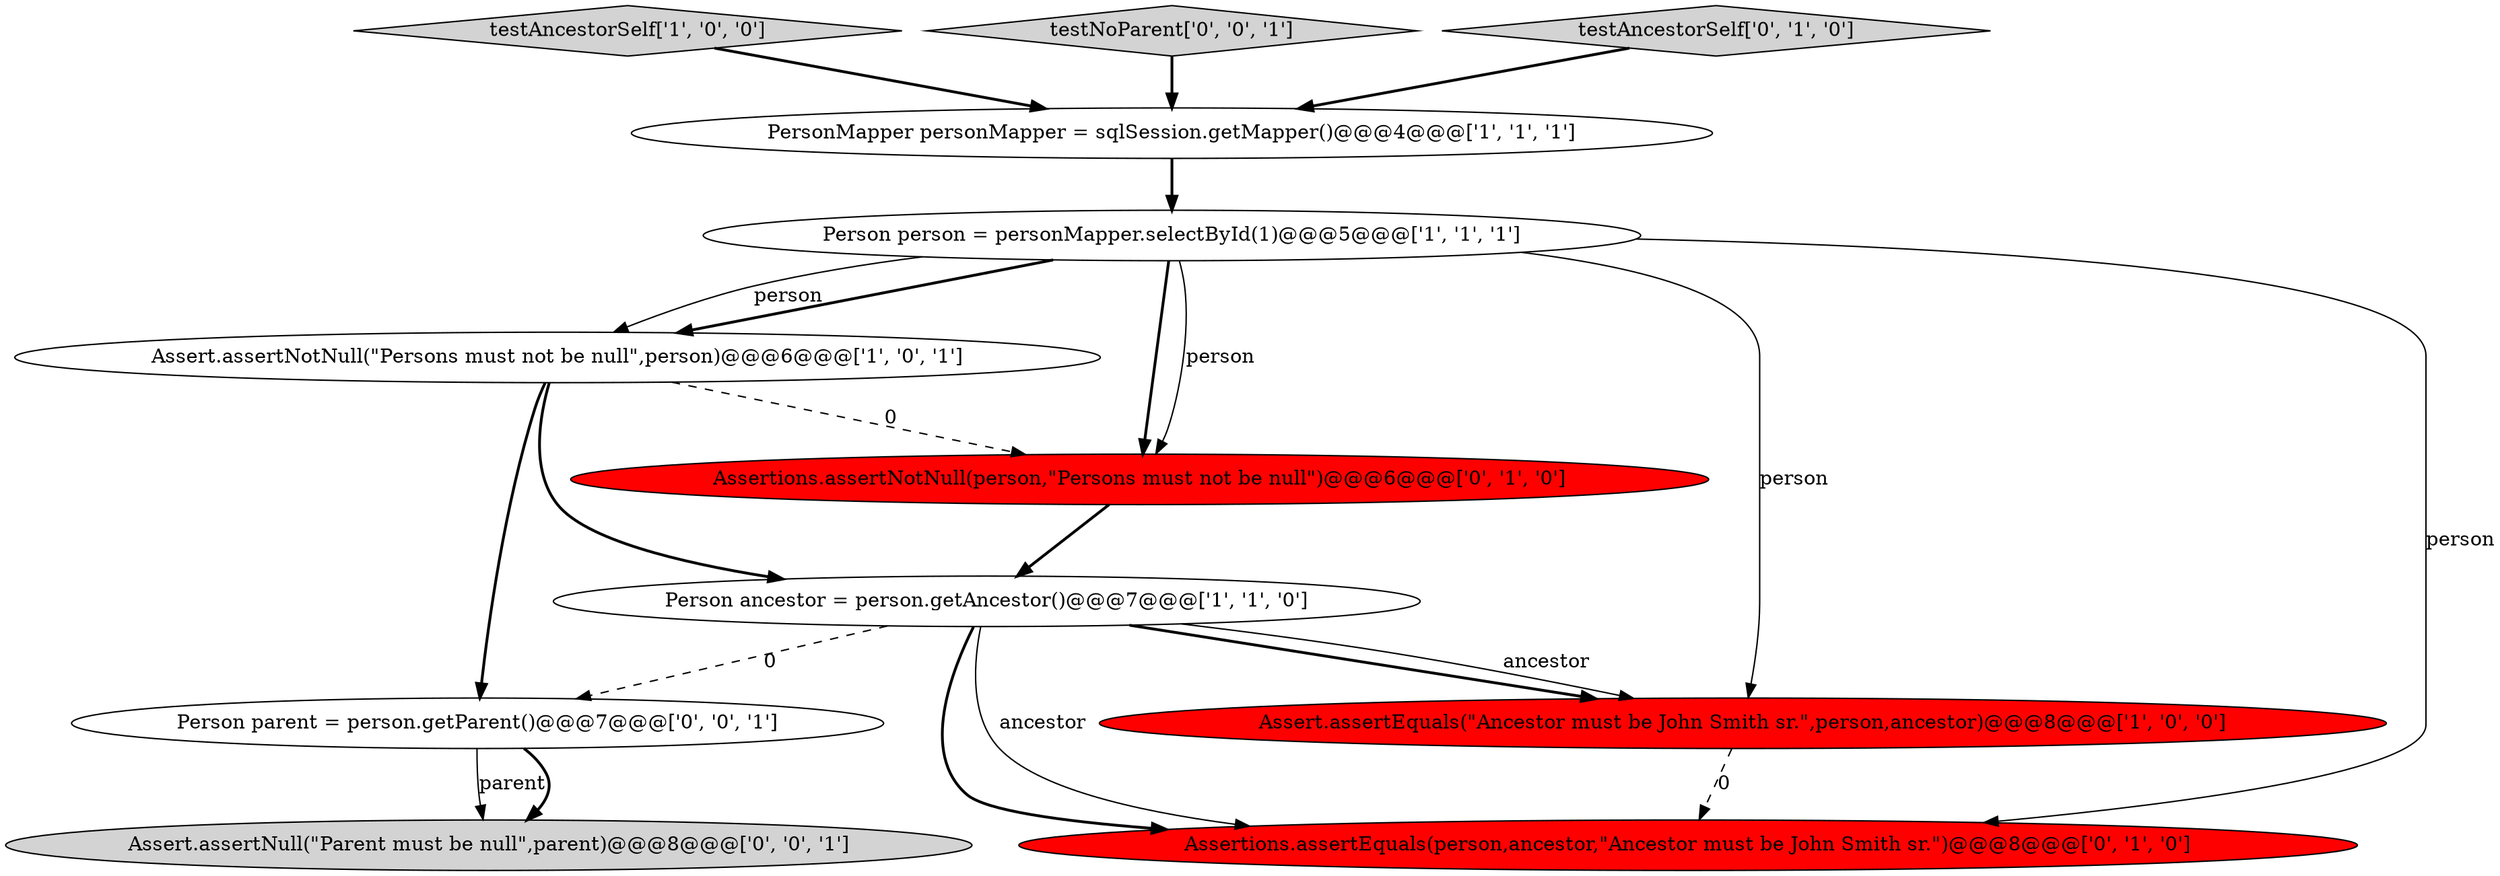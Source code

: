 digraph {
10 [style = filled, label = "Person parent = person.getParent()@@@7@@@['0', '0', '1']", fillcolor = white, shape = ellipse image = "AAA0AAABBB3BBB"];
2 [style = filled, label = "Person person = personMapper.selectById(1)@@@5@@@['1', '1', '1']", fillcolor = white, shape = ellipse image = "AAA0AAABBB1BBB"];
5 [style = filled, label = "Person ancestor = person.getAncestor()@@@7@@@['1', '1', '0']", fillcolor = white, shape = ellipse image = "AAA0AAABBB1BBB"];
3 [style = filled, label = "Assert.assertNotNull(\"Persons must not be null\",person)@@@6@@@['1', '0', '1']", fillcolor = white, shape = ellipse image = "AAA0AAABBB1BBB"];
11 [style = filled, label = "Assert.assertNull(\"Parent must be null\",parent)@@@8@@@['0', '0', '1']", fillcolor = lightgray, shape = ellipse image = "AAA0AAABBB3BBB"];
4 [style = filled, label = "testAncestorSelf['1', '0', '0']", fillcolor = lightgray, shape = diamond image = "AAA0AAABBB1BBB"];
6 [style = filled, label = "Assertions.assertNotNull(person,\"Persons must not be null\")@@@6@@@['0', '1', '0']", fillcolor = red, shape = ellipse image = "AAA1AAABBB2BBB"];
9 [style = filled, label = "testNoParent['0', '0', '1']", fillcolor = lightgray, shape = diamond image = "AAA0AAABBB3BBB"];
1 [style = filled, label = "Assert.assertEquals(\"Ancestor must be John Smith sr.\",person,ancestor)@@@8@@@['1', '0', '0']", fillcolor = red, shape = ellipse image = "AAA1AAABBB1BBB"];
0 [style = filled, label = "PersonMapper personMapper = sqlSession.getMapper()@@@4@@@['1', '1', '1']", fillcolor = white, shape = ellipse image = "AAA0AAABBB1BBB"];
8 [style = filled, label = "Assertions.assertEquals(person,ancestor,\"Ancestor must be John Smith sr.\")@@@8@@@['0', '1', '0']", fillcolor = red, shape = ellipse image = "AAA1AAABBB2BBB"];
7 [style = filled, label = "testAncestorSelf['0', '1', '0']", fillcolor = lightgray, shape = diamond image = "AAA0AAABBB2BBB"];
5->8 [style = bold, label=""];
3->6 [style = dashed, label="0"];
9->0 [style = bold, label=""];
2->6 [style = bold, label=""];
2->3 [style = bold, label=""];
0->2 [style = bold, label=""];
7->0 [style = bold, label=""];
10->11 [style = solid, label="parent"];
4->0 [style = bold, label=""];
2->1 [style = solid, label="person"];
5->8 [style = solid, label="ancestor"];
3->10 [style = bold, label=""];
5->1 [style = bold, label=""];
6->5 [style = bold, label=""];
3->5 [style = bold, label=""];
2->3 [style = solid, label="person"];
5->10 [style = dashed, label="0"];
2->6 [style = solid, label="person"];
2->8 [style = solid, label="person"];
1->8 [style = dashed, label="0"];
5->1 [style = solid, label="ancestor"];
10->11 [style = bold, label=""];
}
